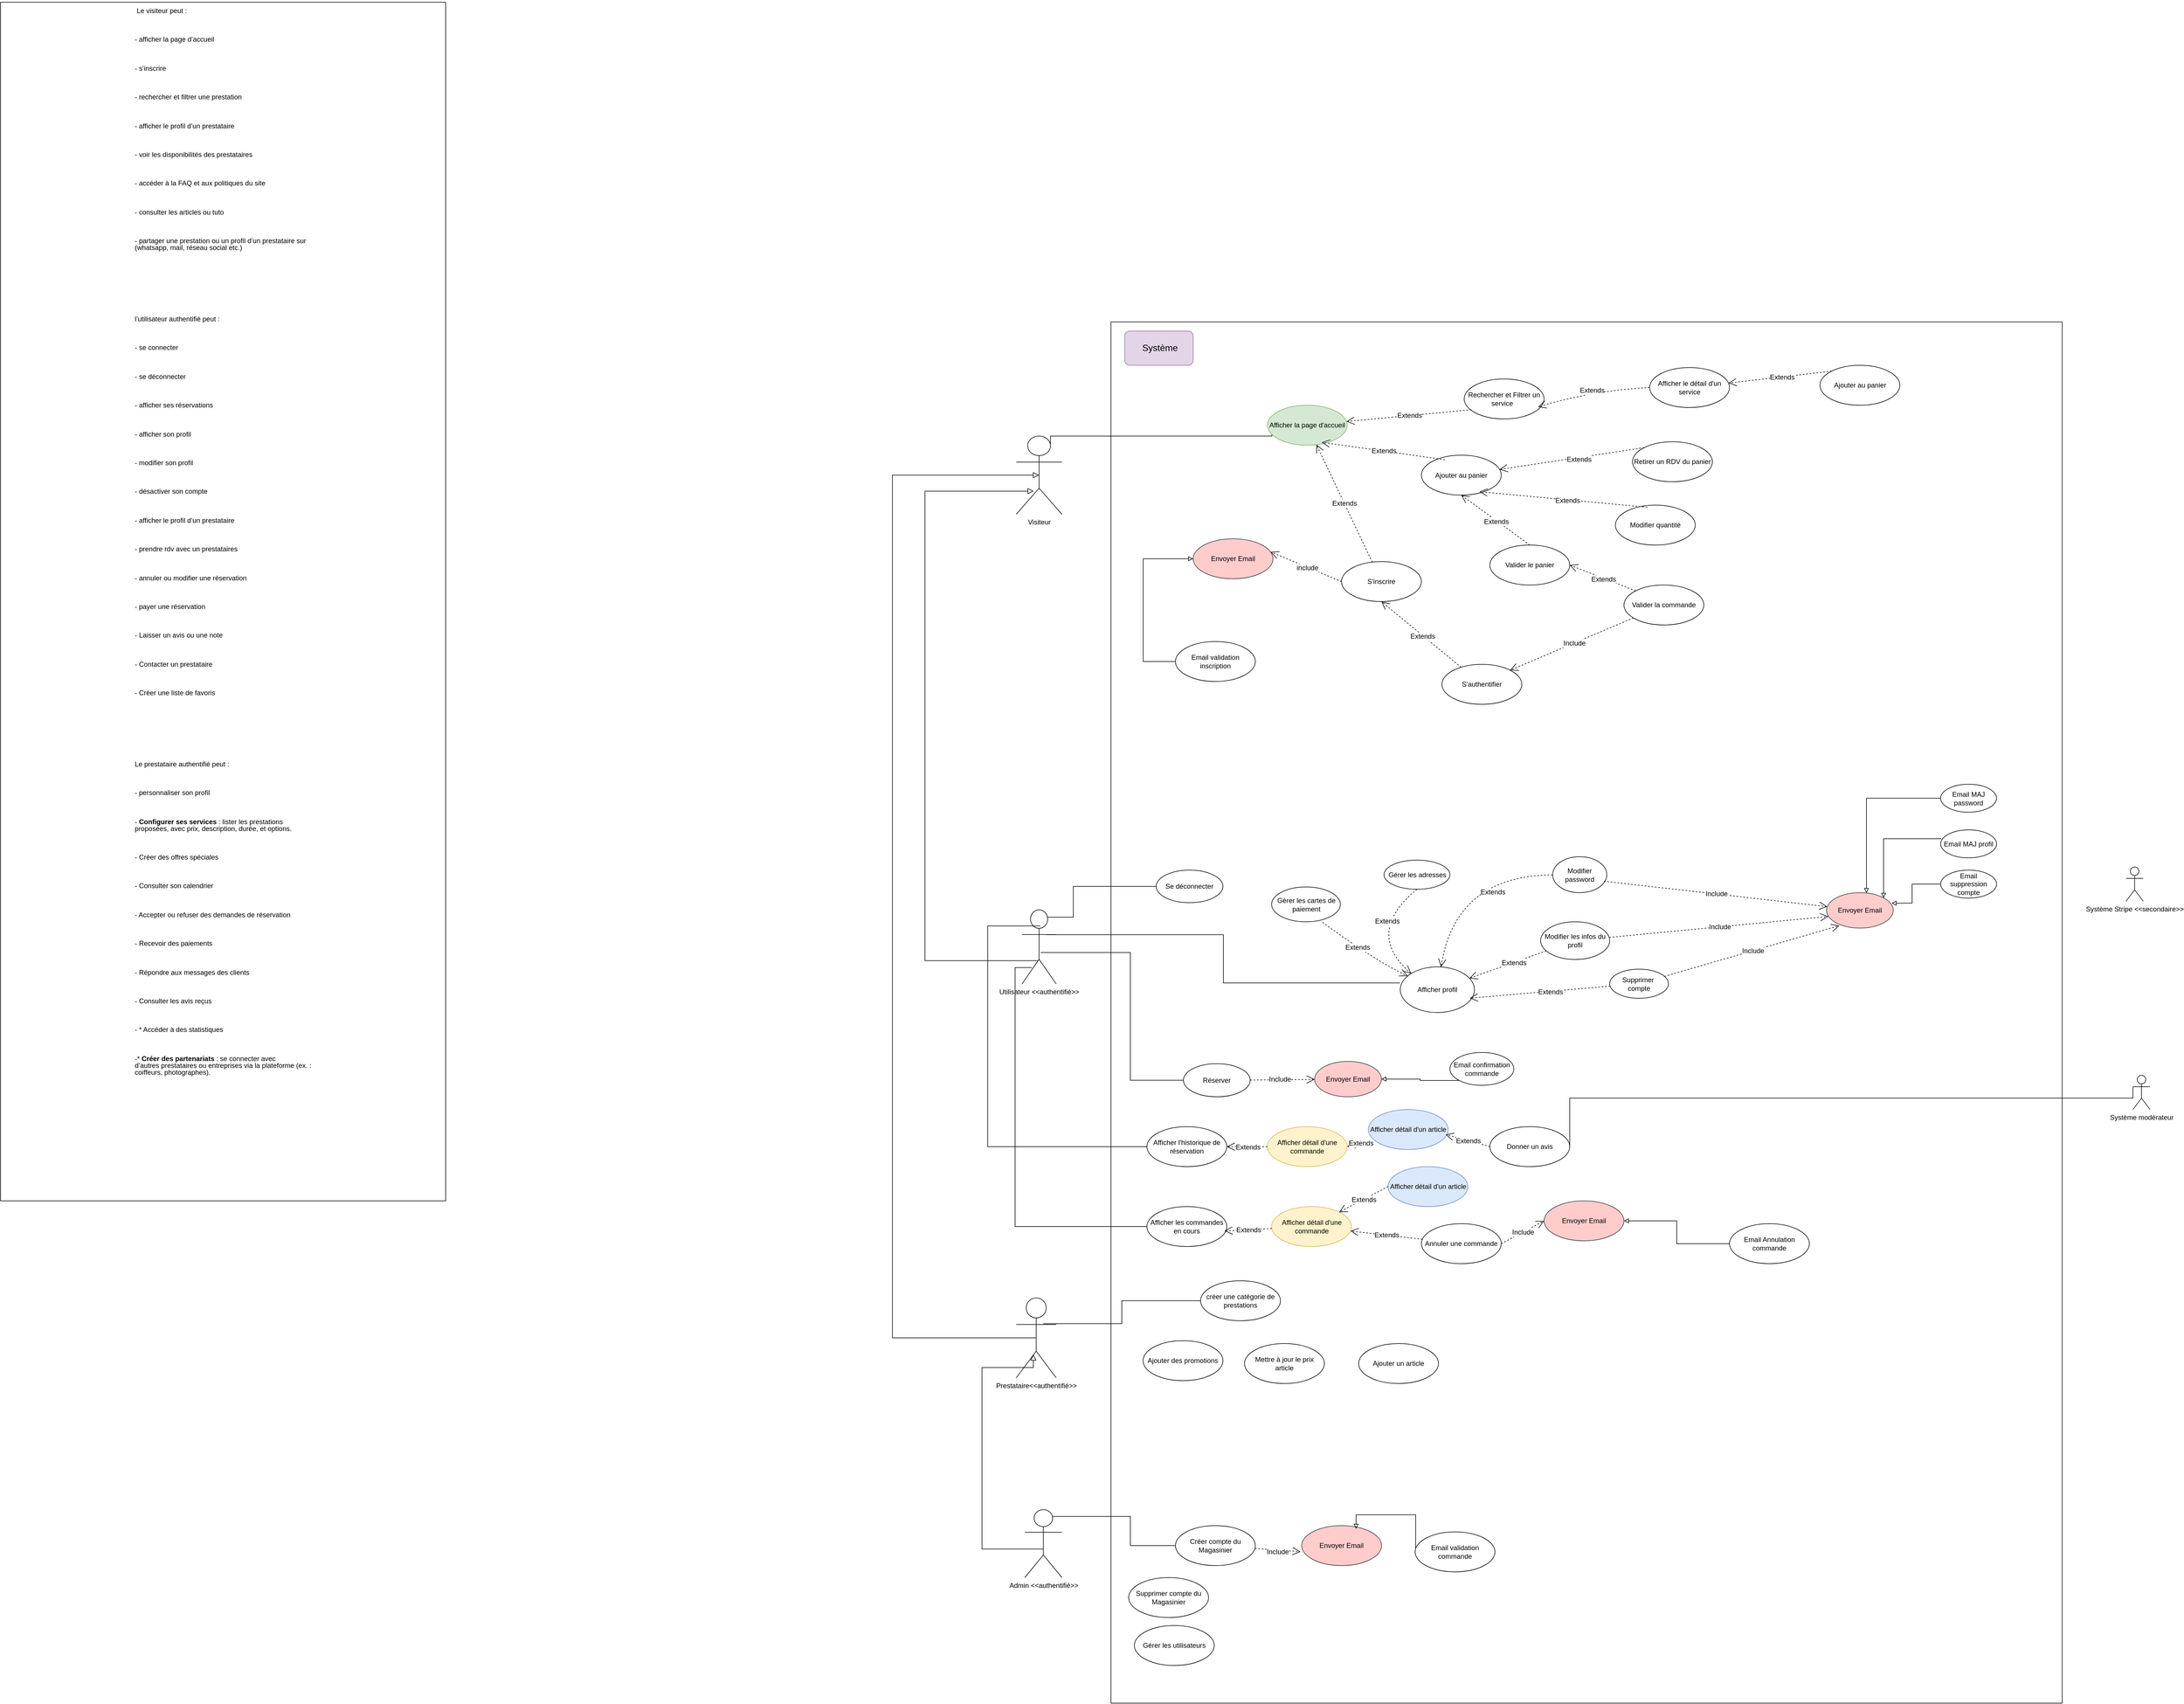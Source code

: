 <mxfile version="25.0.3">
  <diagram name="Page-1" id="6ZYqpIRizQXzz5DhEBzc">
    <mxGraphModel dx="5459" dy="2678" grid="1" gridSize="10" guides="1" tooltips="1" connect="1" arrows="1" fold="1" page="1" pageScale="1" pageWidth="827" pageHeight="1169" math="0" shadow="0">
      <root>
        <mxCell id="0" />
        <mxCell id="1" parent="0" />
        <mxCell id="JcrogjCkA5fSQEfnVnb9-1" value="Visiteur" style="shape=umlActor;verticalLabelPosition=bottom;verticalAlign=top;html=1;" parent="1" vertex="1">
          <mxGeometry x="-540" y="-400" width="80" height="137" as="geometry" />
        </mxCell>
        <mxCell id="JcrogjCkA5fSQEfnVnb9-2" style="edgeStyle=elbowEdgeStyle;rounded=0;orthogonalLoop=1;jettySize=auto;html=1;exitX=0.5;exitY=0.5;exitDx=0;exitDy=0;exitPerimeter=0;fontSize=12;startSize=8;endSize=8;endArrow=block;endFill=0;entryX=0.5;entryY=0.5;entryDx=0;entryDy=0;entryPerimeter=0;" parent="1" source="JcrogjCkA5fSQEfnVnb9-3" target="JcrogjCkA5fSQEfnVnb9-1" edge="1">
          <mxGeometry relative="1" as="geometry">
            <Array as="points">
              <mxPoint x="-757" y="259" />
            </Array>
          </mxGeometry>
        </mxCell>
        <mxCell id="JcrogjCkA5fSQEfnVnb9-3" value="Prestataire&amp;lt;&amp;lt;authentifié&amp;gt;&amp;gt;" style="shape=umlActor;verticalLabelPosition=bottom;verticalAlign=top;html=1;" parent="1" vertex="1">
          <mxGeometry x="-540" y="1110" width="70" height="140" as="geometry" />
        </mxCell>
        <mxCell id="JcrogjCkA5fSQEfnVnb9-4" value="Utilisateur &amp;lt;&amp;lt;authentifié&amp;gt;&amp;gt;" style="shape=umlActor;verticalLabelPosition=bottom;verticalAlign=top;html=1;" parent="1" vertex="1">
          <mxGeometry x="-530" y="430" width="60" height="130" as="geometry" />
        </mxCell>
        <mxCell id="JcrogjCkA5fSQEfnVnb9-5" value="Système Stripe &amp;lt;&amp;lt;secondaire&amp;gt;&amp;gt;" style="shape=umlActor;verticalLabelPosition=bottom;verticalAlign=top;html=1;" parent="1" vertex="1">
          <mxGeometry x="1405" y="355" width="30" height="60" as="geometry" />
        </mxCell>
        <mxCell id="JcrogjCkA5fSQEfnVnb9-6" value="" style="rounded=0;whiteSpace=wrap;html=1;" parent="1" vertex="1">
          <mxGeometry x="-374" y="-600" width="1667" height="2420" as="geometry" />
        </mxCell>
        <mxCell id="JcrogjCkA5fSQEfnVnb9-7" value="" style="rounded=1;whiteSpace=wrap;html=1;fillColor=#e1d5e7;strokeColor=#9673a6;" parent="1" vertex="1">
          <mxGeometry x="-350" y="-584" width="120" height="60" as="geometry" />
        </mxCell>
        <mxCell id="JcrogjCkA5fSQEfnVnb9-8" value="Système" style="text;strokeColor=none;fillColor=none;html=1;align=center;verticalAlign=middle;whiteSpace=wrap;rounded=0;fontSize=16;" parent="1" vertex="1">
          <mxGeometry x="-317.75" y="-570" width="60" height="30" as="geometry" />
        </mxCell>
        <mxCell id="JcrogjCkA5fSQEfnVnb9-9" value="" style="endArrow=none;html=1;rounded=0;fontSize=12;startSize=8;endSize=8;exitX=0.75;exitY=0.1;exitDx=0;exitDy=0;exitPerimeter=0;entryX=0.057;entryY=0.663;entryDx=0;entryDy=0;entryPerimeter=0;edgeStyle=orthogonalEdgeStyle;" parent="1" source="JcrogjCkA5fSQEfnVnb9-1" edge="1" target="JcrogjCkA5fSQEfnVnb9-14">
          <mxGeometry width="50" height="50" relative="1" as="geometry">
            <mxPoint x="299" y="77" as="sourcePoint" />
            <mxPoint x="-122" y="-265" as="targetPoint" />
            <Array as="points">
              <mxPoint x="-480" y="-400" />
              <mxPoint x="-92" y="-400" />
            </Array>
          </mxGeometry>
        </mxCell>
        <mxCell id="JcrogjCkA5fSQEfnVnb9-10" style="edgeStyle=orthogonalEdgeStyle;rounded=0;orthogonalLoop=1;jettySize=auto;html=1;exitX=0.5;exitY=0.5;exitDx=0;exitDy=0;exitPerimeter=0;fontSize=12;startSize=8;endSize=8;endArrow=block;endFill=0;entryX=0.429;entryY=0.708;entryDx=0;entryDy=0;entryPerimeter=0;" parent="1" source="JcrogjCkA5fSQEfnVnb9-11" target="JcrogjCkA5fSQEfnVnb9-3" edge="1">
          <mxGeometry relative="1" as="geometry">
            <Array as="points">
              <mxPoint x="-600" y="1550" />
              <mxPoint x="-600" y="1232" />
            </Array>
            <mxPoint x="-512" y="855" as="targetPoint" />
          </mxGeometry>
        </mxCell>
        <mxCell id="JcrogjCkA5fSQEfnVnb9-11" value="Admin &amp;lt;&amp;lt;authentifié&amp;gt;&amp;gt;" style="shape=umlActor;verticalLabelPosition=bottom;verticalAlign=top;html=1;" parent="1" vertex="1">
          <mxGeometry x="-525" y="1481" width="65" height="119" as="geometry" />
        </mxCell>
        <mxCell id="JcrogjCkA5fSQEfnVnb9-12" style="edgeStyle=elbowEdgeStyle;rounded=0;orthogonalLoop=1;jettySize=auto;html=1;exitX=0.466;exitY=0.686;exitDx=0;exitDy=0;exitPerimeter=0;entryX=0.38;entryY=0.704;entryDx=0;entryDy=0;entryPerimeter=0;fontSize=12;startSize=8;endSize=8;endArrow=block;endFill=0;" parent="1" source="JcrogjCkA5fSQEfnVnb9-4" target="JcrogjCkA5fSQEfnVnb9-1" edge="1">
          <mxGeometry relative="1" as="geometry">
            <Array as="points">
              <mxPoint x="-700" y="100" />
            </Array>
          </mxGeometry>
        </mxCell>
        <mxCell id="JcrogjCkA5fSQEfnVnb9-13" value="Rechercher et Filtrer un service&amp;nbsp;&amp;nbsp;" style="ellipse;whiteSpace=wrap;html=1;" parent="1" vertex="1">
          <mxGeometry x="245" y="-500" width="140" height="70" as="geometry" />
        </mxCell>
        <mxCell id="JcrogjCkA5fSQEfnVnb9-14" value="Afficher la page d&#39;accueil" style="ellipse;whiteSpace=wrap;html=1;fillColor=#d5e8d4;strokeColor=#82b366;" parent="1" vertex="1">
          <mxGeometry x="-100" y="-454" width="140" height="70" as="geometry" />
        </mxCell>
        <mxCell id="JcrogjCkA5fSQEfnVnb9-15" value="Extends" style="endArrow=open;endSize=12;dashed=1;html=1;rounded=0;fontSize=12;curved=1;exitX=0.09;exitY=0.768;exitDx=0;exitDy=0;exitPerimeter=0;" parent="1" source="JcrogjCkA5fSQEfnVnb9-13" target="JcrogjCkA5fSQEfnVnb9-14" edge="1">
          <mxGeometry x="-0.004" width="160" relative="1" as="geometry">
            <mxPoint x="62" y="-177" as="sourcePoint" />
            <mxPoint x="222" y="-177" as="targetPoint" />
            <mxPoint as="offset" />
          </mxGeometry>
        </mxCell>
        <mxCell id="JcrogjCkA5fSQEfnVnb9-16" value="Afficher le détail d&#39;un service" style="ellipse;whiteSpace=wrap;html=1;" parent="1" vertex="1">
          <mxGeometry x="570" y="-520" width="140" height="70" as="geometry" />
        </mxCell>
        <mxCell id="JcrogjCkA5fSQEfnVnb9-17" value="Extends" style="endArrow=open;endSize=12;dashed=1;html=1;rounded=0;fontSize=12;curved=1;exitX=0;exitY=0.5;exitDx=0;exitDy=0;entryX=0.926;entryY=0.698;entryDx=0;entryDy=0;entryPerimeter=0;" parent="1" source="JcrogjCkA5fSQEfnVnb9-16" target="JcrogjCkA5fSQEfnVnb9-13" edge="1">
          <mxGeometry x="0.01" width="160" relative="1" as="geometry">
            <mxPoint x="438" y="-216" as="sourcePoint" />
            <mxPoint x="315" y="-221" as="targetPoint" />
            <Array as="points">
              <mxPoint x="470" y="-480" />
            </Array>
            <mxPoint as="offset" />
          </mxGeometry>
        </mxCell>
        <mxCell id="JcrogjCkA5fSQEfnVnb9-18" value="Ajouter au panier" style="ellipse;whiteSpace=wrap;html=1;" parent="1" vertex="1">
          <mxGeometry x="868.5" y="-524" width="140" height="70" as="geometry" />
        </mxCell>
        <mxCell id="JcrogjCkA5fSQEfnVnb9-19" value="Extends" style="endArrow=open;endSize=12;dashed=1;html=1;rounded=0;fontSize=12;curved=1;exitX=0;exitY=0;exitDx=0;exitDy=0;" parent="1" source="JcrogjCkA5fSQEfnVnb9-18" target="JcrogjCkA5fSQEfnVnb9-16" edge="1">
          <mxGeometry x="-0.033" y="1" width="160" relative="1" as="geometry">
            <mxPoint x="607" y="-241" as="sourcePoint" />
            <mxPoint x="512" y="-249" as="targetPoint" />
            <mxPoint as="offset" />
          </mxGeometry>
        </mxCell>
        <mxCell id="JcrogjCkA5fSQEfnVnb9-20" value="Ajouter au panier" style="ellipse;whiteSpace=wrap;html=1;" parent="1" vertex="1">
          <mxGeometry x="170" y="-366.5" width="140" height="70" as="geometry" />
        </mxCell>
        <mxCell id="JcrogjCkA5fSQEfnVnb9-21" value="Extends" style="endArrow=open;endSize=12;dashed=1;html=1;rounded=0;fontSize=12;curved=1;exitX=0.293;exitY=0.114;exitDx=0;exitDy=0;exitPerimeter=0;entryX=0.682;entryY=0.929;entryDx=0;entryDy=0;entryPerimeter=0;" parent="1" source="JcrogjCkA5fSQEfnVnb9-20" target="JcrogjCkA5fSQEfnVnb9-14" edge="1">
          <mxGeometry x="-0.004" width="160" relative="1" as="geometry">
            <mxPoint x="94" y="-221" as="sourcePoint" />
            <mxPoint x="7" y="-226" as="targetPoint" />
            <mxPoint as="offset" />
          </mxGeometry>
        </mxCell>
        <mxCell id="JcrogjCkA5fSQEfnVnb9-22" value="Retirer un RDV du panier" style="ellipse;whiteSpace=wrap;html=1;" parent="1" vertex="1">
          <mxGeometry x="540" y="-390" width="140" height="70" as="geometry" />
        </mxCell>
        <mxCell id="JcrogjCkA5fSQEfnVnb9-23" value="Extends" style="endArrow=open;endSize=12;dashed=1;html=1;rounded=0;fontSize=12;curved=1;exitX=0;exitY=0;exitDx=0;exitDy=0;" parent="1" source="JcrogjCkA5fSQEfnVnb9-22" target="JcrogjCkA5fSQEfnVnb9-20" edge="1">
          <mxGeometry x="-0.093" y="4" width="160" relative="1" as="geometry">
            <mxPoint x="313" y="-135" as="sourcePoint" />
            <mxPoint x="243" y="-181" as="targetPoint" />
            <mxPoint as="offset" />
          </mxGeometry>
        </mxCell>
        <mxCell id="JcrogjCkA5fSQEfnVnb9-24" value="Modifier quantité" style="ellipse;whiteSpace=wrap;html=1;" parent="1" vertex="1">
          <mxGeometry x="510" y="-279" width="140" height="70" as="geometry" />
        </mxCell>
        <mxCell id="JcrogjCkA5fSQEfnVnb9-25" value="Extends" style="endArrow=open;endSize=12;dashed=1;html=1;rounded=0;fontSize=12;curved=1;exitX=0.4;exitY=0.053;exitDx=0;exitDy=0;entryX=0.727;entryY=0.914;entryDx=0;entryDy=0;entryPerimeter=0;exitPerimeter=0;" parent="1" source="JcrogjCkA5fSQEfnVnb9-24" target="JcrogjCkA5fSQEfnVnb9-20" edge="1">
          <mxGeometry x="-0.051" y="1" width="160" relative="1" as="geometry">
            <mxPoint x="183" y="-101" as="sourcePoint" />
            <mxPoint x="63" y="-104" as="targetPoint" />
            <mxPoint x="-1" as="offset" />
          </mxGeometry>
        </mxCell>
        <mxCell id="JcrogjCkA5fSQEfnVnb9-26" value="Valider le panier" style="ellipse;whiteSpace=wrap;html=1;" parent="1" vertex="1">
          <mxGeometry x="290" y="-209" width="140" height="70" as="geometry" />
        </mxCell>
        <mxCell id="JcrogjCkA5fSQEfnVnb9-27" value="Extends" style="endArrow=open;endSize=12;dashed=1;html=1;rounded=0;fontSize=12;curved=1;exitX=0.5;exitY=0;exitDx=0;exitDy=0;entryX=0.5;entryY=1;entryDx=0;entryDy=0;" parent="1" source="JcrogjCkA5fSQEfnVnb9-26" target="JcrogjCkA5fSQEfnVnb9-20" edge="1">
          <mxGeometry x="-0.051" y="1" width="160" relative="1" as="geometry">
            <mxPoint x="178" y="-76" as="sourcePoint" />
            <mxPoint x="-6" y="-77" as="targetPoint" />
            <mxPoint x="-1" as="offset" />
          </mxGeometry>
        </mxCell>
        <mxCell id="JcrogjCkA5fSQEfnVnb9-28" value="Valider la commande" style="ellipse;whiteSpace=wrap;html=1;" parent="1" vertex="1">
          <mxGeometry x="525" y="-139" width="140" height="70" as="geometry" />
        </mxCell>
        <mxCell id="JcrogjCkA5fSQEfnVnb9-29" value="S&#39;authentifier" style="ellipse;whiteSpace=wrap;html=1;" parent="1" vertex="1">
          <mxGeometry x="206" width="140" height="70" as="geometry" />
        </mxCell>
        <mxCell id="JcrogjCkA5fSQEfnVnb9-30" value="Extends" style="endArrow=open;endSize=12;dashed=1;html=1;rounded=0;fontSize=12;curved=1;exitX=0;exitY=0;exitDx=0;exitDy=0;entryX=1;entryY=0.5;entryDx=0;entryDy=0;" parent="1" source="JcrogjCkA5fSQEfnVnb9-28" target="JcrogjCkA5fSQEfnVnb9-26" edge="1">
          <mxGeometry x="-0.051" y="1" width="160" relative="1" as="geometry">
            <mxPoint x="261" y="-28" as="sourcePoint" />
            <mxPoint x="77" y="-29" as="targetPoint" />
            <mxPoint x="-1" as="offset" />
          </mxGeometry>
        </mxCell>
        <mxCell id="JcrogjCkA5fSQEfnVnb9-31" value="Include" style="endArrow=open;endSize=12;dashed=1;html=1;rounded=0;fontSize=12;curved=1;entryX=1;entryY=0;entryDx=0;entryDy=0;" parent="1" source="JcrogjCkA5fSQEfnVnb9-28" target="JcrogjCkA5fSQEfnVnb9-29" edge="1">
          <mxGeometry x="-0.051" y="1" width="160" relative="1" as="geometry">
            <mxPoint x="265" y="57" as="sourcePoint" />
            <mxPoint x="140" y="34" as="targetPoint" />
            <mxPoint x="-1" as="offset" />
          </mxGeometry>
        </mxCell>
        <mxCell id="JcrogjCkA5fSQEfnVnb9-32" value="S&#39;inscrire" style="ellipse;whiteSpace=wrap;html=1;" parent="1" vertex="1">
          <mxGeometry x="30" y="-180" width="140" height="70" as="geometry" />
        </mxCell>
        <mxCell id="JcrogjCkA5fSQEfnVnb9-33" value="Extends" style="endArrow=open;endSize=12;dashed=1;html=1;rounded=0;fontSize=12;curved=1;" parent="1" source="JcrogjCkA5fSQEfnVnb9-32" target="JcrogjCkA5fSQEfnVnb9-14" edge="1">
          <mxGeometry x="-0.004" width="160" relative="1" as="geometry">
            <mxPoint x="-108" y="-137" as="sourcePoint" />
            <mxPoint x="-121" y="-203" as="targetPoint" />
            <mxPoint as="offset" />
          </mxGeometry>
        </mxCell>
        <mxCell id="JcrogjCkA5fSQEfnVnb9-34" value="Extends" style="endArrow=open;endSize=12;dashed=1;html=1;rounded=0;fontSize=12;curved=1;entryX=0.5;entryY=1;entryDx=0;entryDy=0;" parent="1" source="JcrogjCkA5fSQEfnVnb9-29" target="JcrogjCkA5fSQEfnVnb9-32" edge="1">
          <mxGeometry x="-0.051" y="1" width="160" relative="1" as="geometry">
            <mxPoint x="117" y="161" as="sourcePoint" />
            <mxPoint x="-8" y="138" as="targetPoint" />
            <mxPoint x="-1" as="offset" />
          </mxGeometry>
        </mxCell>
        <mxCell id="JcrogjCkA5fSQEfnVnb9-35" value="Donner un avis" style="ellipse;whiteSpace=wrap;html=1;" parent="1" vertex="1">
          <mxGeometry x="290" y="810" width="140" height="70" as="geometry" />
        </mxCell>
        <mxCell id="JcrogjCkA5fSQEfnVnb9-36" value="Afficher détail d&#39;un article" style="ellipse;whiteSpace=wrap;html=1;fillColor=#dae8fc;strokeColor=#6c8ebf;" parent="1" vertex="1">
          <mxGeometry x="77" y="780" width="140" height="70" as="geometry" />
        </mxCell>
        <mxCell id="JcrogjCkA5fSQEfnVnb9-37" value="Afficher l&#39;historique de réservation" style="ellipse;whiteSpace=wrap;html=1;" parent="1" vertex="1">
          <mxGeometry x="-311" y="810" width="140" height="70" as="geometry" />
        </mxCell>
        <mxCell id="JcrogjCkA5fSQEfnVnb9-38" value="Afficher les commandes en cours" style="ellipse;whiteSpace=wrap;html=1;" parent="1" vertex="1">
          <mxGeometry x="-311" y="950" width="140" height="70" as="geometry" />
        </mxCell>
        <mxCell id="JcrogjCkA5fSQEfnVnb9-40" value="Envoyer Email" style="ellipse;whiteSpace=wrap;html=1;fillColor=#ffcccc;strokeColor=#36393d;" parent="1" vertex="1">
          <mxGeometry x="-230" y="-220" width="140" height="70" as="geometry" />
        </mxCell>
        <mxCell id="JcrogjCkA5fSQEfnVnb9-41" value="Email validation inscription" style="ellipse;whiteSpace=wrap;html=1;" parent="1" vertex="1">
          <mxGeometry x="-261" y="-40" width="140" height="70" as="geometry" />
        </mxCell>
        <mxCell id="JcrogjCkA5fSQEfnVnb9-42" style="edgeStyle=elbowEdgeStyle;rounded=0;orthogonalLoop=1;jettySize=auto;html=1;fontSize=12;endArrow=block;endFill=0;" parent="1" source="JcrogjCkA5fSQEfnVnb9-41" target="JcrogjCkA5fSQEfnVnb9-40" edge="1">
          <mxGeometry relative="1" as="geometry">
            <Array as="points">
              <mxPoint x="-317.5" y="-47" />
            </Array>
            <mxPoint x="-231.5" y="54" as="sourcePoint" />
            <mxPoint x="-218.5" y="-225" as="targetPoint" />
          </mxGeometry>
        </mxCell>
        <mxCell id="JcrogjCkA5fSQEfnVnb9-43" value="include" style="endArrow=open;endSize=12;dashed=1;html=1;rounded=0;fontSize=12;curved=1;entryX=0.971;entryY=0.329;entryDx=0;entryDy=0;entryPerimeter=0;exitX=0;exitY=0.5;exitDx=0;exitDy=0;" parent="1" source="JcrogjCkA5fSQEfnVnb9-32" target="JcrogjCkA5fSQEfnVnb9-40" edge="1">
          <mxGeometry x="-0.051" y="1" width="160" relative="1" as="geometry">
            <mxPoint x="-148" y="-62" as="sourcePoint" />
            <mxPoint x="-119" y="-179" as="targetPoint" />
            <mxPoint x="-1" as="offset" />
          </mxGeometry>
        </mxCell>
        <mxCell id="JcrogjCkA5fSQEfnVnb9-44" value="Se déconnecter" style="ellipse;whiteSpace=wrap;html=1;" parent="1" vertex="1">
          <mxGeometry x="-294.75" y="360.5" width="117" height="57" as="geometry" />
        </mxCell>
        <mxCell id="JcrogjCkA5fSQEfnVnb9-45" value="" style="endArrow=none;html=1;rounded=0;fontSize=12;startSize=8;endSize=8;exitX=0.75;exitY=0.1;exitDx=0;exitDy=0;exitPerimeter=0;edgeStyle=elbowEdgeStyle;" parent="1" source="JcrogjCkA5fSQEfnVnb9-4" target="JcrogjCkA5fSQEfnVnb9-44" edge="1">
          <mxGeometry width="50" height="50" relative="1" as="geometry">
            <mxPoint x="-482" y="27" as="sourcePoint" />
            <mxPoint x="-189" y="78" as="targetPoint" />
            <Array as="points">
              <mxPoint x="-440" y="420" />
            </Array>
          </mxGeometry>
        </mxCell>
        <mxCell id="JcrogjCkA5fSQEfnVnb9-46" value="Réserver" style="ellipse;whiteSpace=wrap;html=1;" parent="1" vertex="1">
          <mxGeometry x="-247" y="699.62" width="117" height="58" as="geometry" />
        </mxCell>
        <mxCell id="JcrogjCkA5fSQEfnVnb9-47" value="Envoyer Email" style="ellipse;whiteSpace=wrap;html=1;fillColor=#ffcccc;strokeColor=#36393d;" parent="1" vertex="1">
          <mxGeometry x="-17" y="695.62" width="117" height="62" as="geometry" />
        </mxCell>
        <mxCell id="JcrogjCkA5fSQEfnVnb9-48" value="Include" style="endArrow=open;endSize=12;dashed=1;html=1;rounded=0;fontSize=12;curved=1;" parent="1" source="JcrogjCkA5fSQEfnVnb9-46" target="JcrogjCkA5fSQEfnVnb9-47" edge="1">
          <mxGeometry x="-0.051" y="1" width="160" relative="1" as="geometry">
            <mxPoint x="-67" y="334" as="sourcePoint" />
            <mxPoint x="-117" y="257" as="targetPoint" />
            <mxPoint x="-1" as="offset" />
          </mxGeometry>
        </mxCell>
        <mxCell id="JcrogjCkA5fSQEfnVnb9-49" value="Email confirmation commande" style="ellipse;whiteSpace=wrap;html=1;" parent="1" vertex="1">
          <mxGeometry x="220" y="680" width="112" height="57.5" as="geometry" />
        </mxCell>
        <mxCell id="JcrogjCkA5fSQEfnVnb9-50" style="edgeStyle=elbowEdgeStyle;rounded=0;orthogonalLoop=1;jettySize=auto;html=1;fontSize=12;endArrow=block;endFill=0;exitX=0;exitY=1;exitDx=0;exitDy=0;entryX=1;entryY=0.5;entryDx=0;entryDy=0;" parent="1" source="JcrogjCkA5fSQEfnVnb9-49" target="JcrogjCkA5fSQEfnVnb9-47" edge="1">
          <mxGeometry relative="1" as="geometry">
            <Array as="points" />
            <mxPoint x="-31" y="394" as="sourcePoint" />
            <mxPoint x="-52" y="308" as="targetPoint" />
          </mxGeometry>
        </mxCell>
        <mxCell id="JcrogjCkA5fSQEfnVnb9-51" value="" style="endArrow=none;html=1;rounded=0;edgeStyle=elbowEdgeStyle;exitX=0.546;exitY=0.576;exitDx=0;exitDy=0;exitPerimeter=0;" parent="1" source="JcrogjCkA5fSQEfnVnb9-4" target="JcrogjCkA5fSQEfnVnb9-46" edge="1">
          <mxGeometry width="50" height="50" relative="1" as="geometry">
            <mxPoint x="-481" y="18.5" as="sourcePoint" />
            <mxPoint x="140" y="461.5" as="targetPoint" />
            <Array as="points">
              <mxPoint x="-340" y="580" />
            </Array>
          </mxGeometry>
        </mxCell>
        <mxCell id="JcrogjCkA5fSQEfnVnb9-52" value="" style="endArrow=none;html=1;rounded=0;exitX=0.54;exitY=0.218;exitDx=0;exitDy=0;exitPerimeter=0;edgeStyle=elbowEdgeStyle;" parent="1" source="JcrogjCkA5fSQEfnVnb9-4" target="JcrogjCkA5fSQEfnVnb9-37" edge="1">
          <mxGeometry width="50" height="50" relative="1" as="geometry">
            <mxPoint x="-511" y="178" as="sourcePoint" />
            <mxPoint x="-296" y="354.5" as="targetPoint" />
            <Array as="points">
              <mxPoint x="-590" y="660" />
            </Array>
          </mxGeometry>
        </mxCell>
        <mxCell id="JcrogjCkA5fSQEfnVnb9-53" value="Afficher détail d&#39;une commande" style="ellipse;whiteSpace=wrap;html=1;fillColor=#fff2cc;strokeColor=#d6b656;" parent="1" vertex="1">
          <mxGeometry x="-100" y="810" width="140" height="70" as="geometry" />
        </mxCell>
        <mxCell id="JcrogjCkA5fSQEfnVnb9-54" value="Extends" style="endArrow=open;endSize=12;dashed=1;html=1;rounded=0;fontSize=12;curved=1;" parent="1" source="JcrogjCkA5fSQEfnVnb9-53" target="JcrogjCkA5fSQEfnVnb9-37" edge="1">
          <mxGeometry x="-0.051" y="1" width="160" relative="1" as="geometry">
            <mxPoint x="-46" y="542" as="sourcePoint" />
            <mxPoint x="-96" y="465" as="targetPoint" />
            <mxPoint x="-1" as="offset" />
          </mxGeometry>
        </mxCell>
        <mxCell id="JcrogjCkA5fSQEfnVnb9-55" value="Extends" style="endArrow=open;endSize=12;dashed=1;html=1;rounded=0;fontSize=12;curved=1;entryX=1;entryY=0.5;entryDx=0;entryDy=0;" parent="1" source="JcrogjCkA5fSQEfnVnb9-36" target="JcrogjCkA5fSQEfnVnb9-53" edge="1">
          <mxGeometry x="0.012" width="160" relative="1" as="geometry">
            <mxPoint x="182" y="320" as="sourcePoint" />
            <mxPoint x="101" y="320" as="targetPoint" />
            <mxPoint x="1" as="offset" />
          </mxGeometry>
        </mxCell>
        <mxCell id="JcrogjCkA5fSQEfnVnb9-56" value="Extends" style="endArrow=open;endSize=12;dashed=1;html=1;rounded=0;fontSize=12;curved=1;entryX=0.969;entryY=0.626;entryDx=0;entryDy=0;exitX=0;exitY=0.5;exitDx=0;exitDy=0;entryPerimeter=0;" parent="1" source="JcrogjCkA5fSQEfnVnb9-35" target="JcrogjCkA5fSQEfnVnb9-36" edge="1">
          <mxGeometry x="-0.012" width="160" relative="1" as="geometry">
            <mxPoint x="397" y="330" as="sourcePoint" />
            <mxPoint x="316" y="330" as="targetPoint" />
            <mxPoint as="offset" />
          </mxGeometry>
        </mxCell>
        <mxCell id="JcrogjCkA5fSQEfnVnb9-57" value="" style="endArrow=none;html=1;rounded=0;exitX=0.292;exitY=0.779;exitDx=0;exitDy=0;exitPerimeter=0;edgeStyle=elbowEdgeStyle;" parent="1" source="JcrogjCkA5fSQEfnVnb9-4" target="JcrogjCkA5fSQEfnVnb9-38" edge="1">
          <mxGeometry width="50" height="50" relative="1" as="geometry">
            <mxPoint x="-541" y="72" as="sourcePoint" />
            <mxPoint x="-323" y="381" as="targetPoint" />
            <Array as="points">
              <mxPoint x="-542" y="224" />
            </Array>
          </mxGeometry>
        </mxCell>
        <mxCell id="JcrogjCkA5fSQEfnVnb9-58" value="Afficher détail d&#39;une commande" style="ellipse;whiteSpace=wrap;html=1;fillColor=#fff2cc;strokeColor=#d6b656;" parent="1" vertex="1">
          <mxGeometry x="-92.5" y="950" width="140" height="70" as="geometry" />
        </mxCell>
        <mxCell id="JcrogjCkA5fSQEfnVnb9-59" value="Extends" style="endArrow=open;endSize=12;dashed=1;html=1;rounded=0;fontSize=12;curved=1;entryX=0.971;entryY=0.61;entryDx=0;entryDy=0;entryPerimeter=0;" parent="1" source="JcrogjCkA5fSQEfnVnb9-58" target="JcrogjCkA5fSQEfnVnb9-38" edge="1">
          <mxGeometry x="-0.012" width="160" relative="1" as="geometry">
            <mxPoint x="-58" y="439" as="sourcePoint" />
            <mxPoint x="-139" y="439" as="targetPoint" />
            <mxPoint as="offset" />
          </mxGeometry>
        </mxCell>
        <mxCell id="JcrogjCkA5fSQEfnVnb9-60" value="Afficher détail d&#39;un article" style="ellipse;whiteSpace=wrap;html=1;fillColor=#dae8fc;strokeColor=#6c8ebf;" parent="1" vertex="1">
          <mxGeometry x="111.5" y="880" width="140" height="70" as="geometry" />
        </mxCell>
        <mxCell id="JcrogjCkA5fSQEfnVnb9-61" value="Extends" style="endArrow=open;endSize=12;dashed=1;html=1;rounded=0;fontSize=12;curved=1;exitX=0;exitY=0.5;exitDx=0;exitDy=0;" parent="1" source="JcrogjCkA5fSQEfnVnb9-60" target="JcrogjCkA5fSQEfnVnb9-58" edge="1">
          <mxGeometry x="0.012" width="160" relative="1" as="geometry">
            <mxPoint x="152" y="453.09" as="sourcePoint" />
            <mxPoint x="71" y="453.09" as="targetPoint" />
            <mxPoint x="1" as="offset" />
          </mxGeometry>
        </mxCell>
        <mxCell id="JcrogjCkA5fSQEfnVnb9-62" value="Annuler une commande" style="ellipse;whiteSpace=wrap;html=1;" parent="1" vertex="1">
          <mxGeometry x="170" y="980" width="140" height="70" as="geometry" />
        </mxCell>
        <mxCell id="JcrogjCkA5fSQEfnVnb9-63" value="Extends" style="endArrow=open;endSize=12;dashed=1;html=1;rounded=0;fontSize=12;curved=1;" parent="1" source="JcrogjCkA5fSQEfnVnb9-62" target="JcrogjCkA5fSQEfnVnb9-58" edge="1">
          <mxGeometry x="0.012" width="160" relative="1" as="geometry">
            <mxPoint x="147" y="525" as="sourcePoint" />
            <mxPoint x="53" y="519" as="targetPoint" />
            <mxPoint x="1" as="offset" />
          </mxGeometry>
        </mxCell>
        <mxCell id="JcrogjCkA5fSQEfnVnb9-64" value="Envoyer Email" style="ellipse;whiteSpace=wrap;html=1;fillColor=#ffcccc;strokeColor=#36393d;" parent="1" vertex="1">
          <mxGeometry x="385" y="940" width="140" height="70" as="geometry" />
        </mxCell>
        <mxCell id="JcrogjCkA5fSQEfnVnb9-65" value="Include" style="endArrow=open;endSize=12;dashed=1;html=1;rounded=0;fontSize=12;curved=1;exitX=1;exitY=0.5;exitDx=0;exitDy=0;entryX=0;entryY=0.5;entryDx=0;entryDy=0;" parent="1" source="JcrogjCkA5fSQEfnVnb9-62" target="JcrogjCkA5fSQEfnVnb9-64" edge="1">
          <mxGeometry x="0.029" width="160" relative="1" as="geometry">
            <mxPoint x="268" y="547" as="sourcePoint" />
            <mxPoint x="330" y="548" as="targetPoint" />
            <mxPoint as="offset" />
            <Array as="points" />
          </mxGeometry>
        </mxCell>
        <mxCell id="JcrogjCkA5fSQEfnVnb9-66" value="Email Annulation commande" style="ellipse;whiteSpace=wrap;html=1;" parent="1" vertex="1">
          <mxGeometry x="710" y="980" width="140" height="70" as="geometry" />
        </mxCell>
        <mxCell id="JcrogjCkA5fSQEfnVnb9-67" style="edgeStyle=elbowEdgeStyle;rounded=0;orthogonalLoop=1;jettySize=auto;html=1;fontSize=12;endArrow=block;endFill=0;" parent="1" source="JcrogjCkA5fSQEfnVnb9-66" target="JcrogjCkA5fSQEfnVnb9-64" edge="1">
          <mxGeometry relative="1" as="geometry">
            <Array as="points" />
            <mxPoint x="445" y="432" as="sourcePoint" />
            <mxPoint x="377" y="433" as="targetPoint" />
          </mxGeometry>
        </mxCell>
        <mxCell id="JcrogjCkA5fSQEfnVnb9-68" value="Afficher profil" style="ellipse;whiteSpace=wrap;html=1;" parent="1" vertex="1">
          <mxGeometry x="133" y="530" width="130" height="80" as="geometry" />
        </mxCell>
        <mxCell id="JcrogjCkA5fSQEfnVnb9-69" value="" style="endArrow=none;html=1;rounded=0;fontSize=12;startSize=8;endSize=8;exitX=0.72;exitY=0.336;exitDx=0;exitDy=0;exitPerimeter=0;edgeStyle=elbowEdgeStyle;entryX=-0.005;entryY=0.351;entryDx=0;entryDy=0;entryPerimeter=0;" parent="1" source="JcrogjCkA5fSQEfnVnb9-4" target="JcrogjCkA5fSQEfnVnb9-68" edge="1">
          <mxGeometry width="50" height="50" relative="1" as="geometry">
            <mxPoint x="-475" y="54" as="sourcePoint" />
            <mxPoint x="-272" y="117" as="targetPoint" />
            <Array as="points" />
          </mxGeometry>
        </mxCell>
        <mxCell id="JcrogjCkA5fSQEfnVnb9-70" value="Modifier les infos du profil" style="ellipse;whiteSpace=wrap;html=1;" parent="1" vertex="1">
          <mxGeometry x="379" y="451" width="121" height="66" as="geometry" />
        </mxCell>
        <mxCell id="JcrogjCkA5fSQEfnVnb9-71" value="Modifier password" style="ellipse;whiteSpace=wrap;html=1;" parent="1" vertex="1">
          <mxGeometry x="400" y="337" width="95" height="63" as="geometry" />
        </mxCell>
        <mxCell id="JcrogjCkA5fSQEfnVnb9-72" value="Extends" style="endArrow=open;endSize=12;dashed=1;html=1;rounded=0;fontSize=12;curved=1;" parent="1" source="JcrogjCkA5fSQEfnVnb9-71" target="JcrogjCkA5fSQEfnVnb9-68" edge="1">
          <mxGeometry x="-0.366" y="29" width="160" relative="1" as="geometry">
            <mxPoint x="-102" y="133" as="sourcePoint" />
            <mxPoint x="-179" y="82" as="targetPoint" />
            <mxPoint as="offset" />
            <Array as="points">
              <mxPoint x="230" y="370" />
            </Array>
          </mxGeometry>
        </mxCell>
        <mxCell id="JcrogjCkA5fSQEfnVnb9-73" value="Extends" style="endArrow=open;endSize=12;dashed=1;html=1;rounded=0;fontSize=12;curved=1;" parent="1" source="JcrogjCkA5fSQEfnVnb9-70" target="JcrogjCkA5fSQEfnVnb9-68" edge="1">
          <mxGeometry x="-0.148" y="1" width="160" relative="1" as="geometry">
            <mxPoint x="-137" y="110" as="sourcePoint" />
            <mxPoint x="-188" y="140" as="targetPoint" />
            <mxPoint as="offset" />
          </mxGeometry>
        </mxCell>
        <mxCell id="JcrogjCkA5fSQEfnVnb9-74" value="Supprimer&amp;nbsp; compte" style="ellipse;whiteSpace=wrap;html=1;" parent="1" vertex="1">
          <mxGeometry x="500" y="534" width="103" height="51" as="geometry" />
        </mxCell>
        <mxCell id="JcrogjCkA5fSQEfnVnb9-75" value="Extends" style="endArrow=open;endSize=12;dashed=1;html=1;rounded=0;fontSize=12;curved=1;entryX=0.937;entryY=0.686;entryDx=0;entryDy=0;entryPerimeter=0;" parent="1" source="JcrogjCkA5fSQEfnVnb9-74" target="JcrogjCkA5fSQEfnVnb9-68" edge="1">
          <mxGeometry x="-0.148" y="1" width="160" relative="1" as="geometry">
            <mxPoint x="-73" y="143" as="sourcePoint" />
            <mxPoint x="-167" y="167" as="targetPoint" />
            <mxPoint as="offset" />
          </mxGeometry>
        </mxCell>
        <mxCell id="JcrogjCkA5fSQEfnVnb9-76" value="Envoyer Email" style="ellipse;whiteSpace=wrap;html=1;fillColor=#ffcccc;strokeColor=#36393d;" parent="1" vertex="1">
          <mxGeometry x="880" y="400" width="117" height="62" as="geometry" />
        </mxCell>
        <mxCell id="JcrogjCkA5fSQEfnVnb9-77" value="Include" style="endArrow=open;endSize=12;dashed=1;html=1;rounded=0;fontSize=12;curved=1;exitX=0.945;exitY=0.681;exitDx=0;exitDy=0;exitPerimeter=0;" parent="1" source="JcrogjCkA5fSQEfnVnb9-71" target="JcrogjCkA5fSQEfnVnb9-76" edge="1">
          <mxGeometry x="0.01" width="160" relative="1" as="geometry">
            <mxPoint x="44" y="107" as="sourcePoint" />
            <mxPoint x="-19" y="136" as="targetPoint" />
            <mxPoint as="offset" />
          </mxGeometry>
        </mxCell>
        <mxCell id="JcrogjCkA5fSQEfnVnb9-78" value="Include" style="endArrow=open;endSize=12;dashed=1;html=1;rounded=0;fontSize=12;curved=1;entryX=0.026;entryY=0.672;entryDx=0;entryDy=0;entryPerimeter=0;" parent="1" source="JcrogjCkA5fSQEfnVnb9-70" target="JcrogjCkA5fSQEfnVnb9-76" edge="1">
          <mxGeometry x="0.01" width="160" relative="1" as="geometry">
            <mxPoint x="-19" y="157" as="sourcePoint" />
            <mxPoint x="189" y="202" as="targetPoint" />
            <mxPoint as="offset" />
          </mxGeometry>
        </mxCell>
        <mxCell id="JcrogjCkA5fSQEfnVnb9-79" value="Include" style="endArrow=open;endSize=12;dashed=1;html=1;rounded=0;fontSize=12;curved=1;entryX=0.192;entryY=0.932;entryDx=0;entryDy=0;entryPerimeter=0;" parent="1" source="JcrogjCkA5fSQEfnVnb9-74" target="JcrogjCkA5fSQEfnVnb9-76" edge="1">
          <mxGeometry x="0.01" width="160" relative="1" as="geometry">
            <mxPoint x="19" y="175" as="sourcePoint" />
            <mxPoint x="142" y="159" as="targetPoint" />
            <mxPoint as="offset" />
          </mxGeometry>
        </mxCell>
        <mxCell id="JcrogjCkA5fSQEfnVnb9-80" value="Email MAJ password" style="ellipse;whiteSpace=wrap;html=1;" parent="1" vertex="1">
          <mxGeometry x="1080" y="210" width="98" height="49" as="geometry" />
        </mxCell>
        <mxCell id="JcrogjCkA5fSQEfnVnb9-81" value="Email MAJ profil" style="ellipse;whiteSpace=wrap;html=1;" parent="1" vertex="1">
          <mxGeometry x="1080" y="290" width="98" height="49" as="geometry" />
        </mxCell>
        <mxCell id="JcrogjCkA5fSQEfnVnb9-82" value="Email suppression compte" style="ellipse;whiteSpace=wrap;html=1;" parent="1" vertex="1">
          <mxGeometry x="1080" y="360.5" width="98" height="49" as="geometry" />
        </mxCell>
        <mxCell id="JcrogjCkA5fSQEfnVnb9-83" style="edgeStyle=elbowEdgeStyle;rounded=0;orthogonalLoop=1;jettySize=auto;html=1;fontSize=12;endArrow=block;endFill=0;" parent="1" source="JcrogjCkA5fSQEfnVnb9-80" target="JcrogjCkA5fSQEfnVnb9-76" edge="1">
          <mxGeometry relative="1" as="geometry">
            <Array as="points">
              <mxPoint x="950" y="320" />
            </Array>
            <mxPoint x="368" y="120" as="sourcePoint" />
            <mxPoint x="249" y="202" as="targetPoint" />
          </mxGeometry>
        </mxCell>
        <mxCell id="JcrogjCkA5fSQEfnVnb9-84" style="edgeStyle=elbowEdgeStyle;rounded=0;orthogonalLoop=1;jettySize=auto;html=1;fontSize=12;endArrow=block;endFill=0;exitX=0.01;exitY=0.316;exitDx=0;exitDy=0;exitPerimeter=0;" parent="1" source="JcrogjCkA5fSQEfnVnb9-81" target="JcrogjCkA5fSQEfnVnb9-76" edge="1">
          <mxGeometry relative="1" as="geometry">
            <Array as="points">
              <mxPoint x="980" y="300" />
            </Array>
            <mxPoint x="292" y="187" as="sourcePoint" />
            <mxPoint x="242" y="197" as="targetPoint" />
          </mxGeometry>
        </mxCell>
        <mxCell id="JcrogjCkA5fSQEfnVnb9-85" style="edgeStyle=elbowEdgeStyle;rounded=0;orthogonalLoop=1;jettySize=auto;html=1;fontSize=12;endArrow=block;endFill=0;entryX=0.975;entryY=0.297;entryDx=0;entryDy=0;exitX=0;exitY=0.5;exitDx=0;exitDy=0;entryPerimeter=0;" parent="1" source="JcrogjCkA5fSQEfnVnb9-82" target="JcrogjCkA5fSQEfnVnb9-76" edge="1">
          <mxGeometry relative="1" as="geometry">
            <Array as="points">
              <mxPoint x="1030" y="410" />
            </Array>
            <mxPoint x="302" y="226" as="sourcePoint" />
            <mxPoint x="229" y="218" as="targetPoint" />
          </mxGeometry>
        </mxCell>
        <mxCell id="JcrogjCkA5fSQEfnVnb9-86" style="edgeStyle=none;curved=1;rounded=0;orthogonalLoop=1;jettySize=auto;html=1;exitX=0.5;exitY=1;exitDx=0;exitDy=0;fontSize=12;startSize=8;endSize=8;" parent="1" source="JcrogjCkA5fSQEfnVnb9-58" target="JcrogjCkA5fSQEfnVnb9-58" edge="1">
          <mxGeometry relative="1" as="geometry" />
        </mxCell>
        <mxCell id="JcrogjCkA5fSQEfnVnb9-87" value="Gérer les cartes de paiement" style="ellipse;whiteSpace=wrap;html=1;" parent="1" vertex="1">
          <mxGeometry x="-92.5" y="390" width="120.5" height="61" as="geometry" />
        </mxCell>
        <mxCell id="JcrogjCkA5fSQEfnVnb9-88" value="Gérer les adresses" style="ellipse;whiteSpace=wrap;html=1;" parent="1" vertex="1">
          <mxGeometry x="104.5" y="343" width="115.5" height="51" as="geometry" />
        </mxCell>
        <mxCell id="JcrogjCkA5fSQEfnVnb9-89" value="Extends" style="endArrow=open;endSize=12;dashed=1;html=1;rounded=0;fontSize=12;curved=1;exitX=0.74;exitY=1.017;exitDx=0;exitDy=0;exitPerimeter=0;" parent="1" source="JcrogjCkA5fSQEfnVnb9-87" target="JcrogjCkA5fSQEfnVnb9-68" edge="1">
          <mxGeometry x="-0.148" y="1" width="160" relative="1" as="geometry">
            <mxPoint x="-162" y="248" as="sourcePoint" />
            <mxPoint x="-225" y="216" as="targetPoint" />
            <mxPoint as="offset" />
            <Array as="points">
              <mxPoint x="90" y="520" />
            </Array>
          </mxGeometry>
        </mxCell>
        <mxCell id="JcrogjCkA5fSQEfnVnb9-90" value="Extends" style="endArrow=open;endSize=12;dashed=1;html=1;rounded=0;fontSize=12;curved=1;entryX=0;entryY=0;entryDx=0;entryDy=0;exitX=0.5;exitY=1;exitDx=0;exitDy=0;" parent="1" source="JcrogjCkA5fSQEfnVnb9-88" target="JcrogjCkA5fSQEfnVnb9-68" edge="1">
          <mxGeometry x="-0.335" y="10" width="160" relative="1" as="geometry">
            <mxPoint x="-238" y="273" as="sourcePoint" />
            <mxPoint x="-198" y="211" as="targetPoint" />
            <mxPoint as="offset" />
            <Array as="points">
              <mxPoint x="70" y="470" />
            </Array>
          </mxGeometry>
        </mxCell>
        <mxCell id="JcrogjCkA5fSQEfnVnb9-91" value="créer une catégorie de prestations" style="ellipse;whiteSpace=wrap;html=1;" parent="1" vertex="1">
          <mxGeometry x="-217" y="1080" width="140" height="70" as="geometry" />
        </mxCell>
        <mxCell id="JcrogjCkA5fSQEfnVnb9-92" value="Créer compte du Magasinier" style="ellipse;whiteSpace=wrap;html=1;" parent="1" vertex="1">
          <mxGeometry x="-261" y="1509" width="140" height="70" as="geometry" />
        </mxCell>
        <mxCell id="JcrogjCkA5fSQEfnVnb9-93" value="" style="endArrow=none;html=1;rounded=0;edgeStyle=elbowEdgeStyle;exitX=0.677;exitY=0.322;exitDx=0;exitDy=0;exitPerimeter=0;" parent="1" source="JcrogjCkA5fSQEfnVnb9-3" target="JcrogjCkA5fSQEfnVnb9-91" edge="1">
          <mxGeometry width="50" height="50" relative="1" as="geometry">
            <mxPoint x="-424" y="844" as="sourcePoint" />
            <mxPoint x="-225" y="1113" as="targetPoint" />
            <Array as="points" />
          </mxGeometry>
        </mxCell>
        <mxCell id="JcrogjCkA5fSQEfnVnb9-94" value="" style="endArrow=none;html=1;rounded=0;edgeStyle=elbowEdgeStyle;exitX=0.75;exitY=0.1;exitDx=0;exitDy=0;exitPerimeter=0;entryX=0;entryY=0.5;entryDx=0;entryDy=0;" parent="1" source="JcrogjCkA5fSQEfnVnb9-11" target="JcrogjCkA5fSQEfnVnb9-92" edge="1">
          <mxGeometry width="50" height="50" relative="1" as="geometry">
            <mxPoint x="-439" y="1018" as="sourcePoint" />
            <mxPoint x="-258" y="1048" as="targetPoint" />
            <Array as="points">
              <mxPoint x="-340" y="1520" />
            </Array>
          </mxGeometry>
        </mxCell>
        <mxCell id="JcrogjCkA5fSQEfnVnb9-95" value="Ajouter un article" style="ellipse;whiteSpace=wrap;html=1;" parent="1" vertex="1">
          <mxGeometry x="60" y="1190" width="140" height="70" as="geometry" />
        </mxCell>
        <mxCell id="JcrogjCkA5fSQEfnVnb9-96" value="Mettre à jour le prix article" style="ellipse;whiteSpace=wrap;html=1;" parent="1" vertex="1">
          <mxGeometry x="-140" y="1190" width="140" height="70" as="geometry" />
        </mxCell>
        <mxCell id="JcrogjCkA5fSQEfnVnb9-97" value="Ajouter des promotions" style="ellipse;whiteSpace=wrap;html=1;" parent="1" vertex="1">
          <mxGeometry x="-317.75" y="1185" width="140" height="70" as="geometry" />
        </mxCell>
        <mxCell id="JcrogjCkA5fSQEfnVnb9-98" value="Supprimer compte du Magasinier" style="ellipse;whiteSpace=wrap;html=1;" parent="1" vertex="1">
          <mxGeometry x="-343" y="1600" width="140" height="70" as="geometry" />
        </mxCell>
        <mxCell id="JcrogjCkA5fSQEfnVnb9-99" value="Envoyer Email" style="ellipse;whiteSpace=wrap;html=1;fillColor=#ffcccc;strokeColor=#36393d;" parent="1" vertex="1">
          <mxGeometry x="-39.75" y="1509" width="140" height="70" as="geometry" />
        </mxCell>
        <mxCell id="JcrogjCkA5fSQEfnVnb9-100" value="Gérer les utilisateurs" style="ellipse;whiteSpace=wrap;html=1;" parent="1" vertex="1">
          <mxGeometry x="-333" y="1684" width="140" height="70" as="geometry" />
        </mxCell>
        <mxCell id="JcrogjCkA5fSQEfnVnb9-101" value="Include" style="endArrow=open;endSize=12;dashed=1;html=1;rounded=0;fontSize=12;curved=1;entryX=-0.015;entryY=0.653;entryDx=0;entryDy=0;entryPerimeter=0;" parent="1" source="JcrogjCkA5fSQEfnVnb9-92" target="JcrogjCkA5fSQEfnVnb9-99" edge="1">
          <mxGeometry y="-3" width="160" relative="1" as="geometry">
            <mxPoint x="-123" y="1021.29" as="sourcePoint" />
            <mxPoint x="-43" y="1021.29" as="targetPoint" />
            <mxPoint as="offset" />
            <Array as="points" />
          </mxGeometry>
        </mxCell>
        <mxCell id="JcrogjCkA5fSQEfnVnb9-102" value="Email validation commande" style="ellipse;whiteSpace=wrap;html=1;" parent="1" vertex="1">
          <mxGeometry x="159" y="1520" width="140" height="70" as="geometry" />
        </mxCell>
        <mxCell id="JcrogjCkA5fSQEfnVnb9-103" style="edgeStyle=elbowEdgeStyle;rounded=0;orthogonalLoop=1;jettySize=auto;html=1;fontSize=12;endArrow=block;endFill=0;entryX=0.681;entryY=0.078;entryDx=0;entryDy=0;entryPerimeter=0;" parent="1" source="JcrogjCkA5fSQEfnVnb9-102" target="JcrogjCkA5fSQEfnVnb9-99" edge="1">
          <mxGeometry relative="1" as="geometry">
            <Array as="points">
              <mxPoint x="160" y="1490" />
            </Array>
            <mxPoint x="254" y="929" as="sourcePoint" />
            <mxPoint x="64" y="946" as="targetPoint" />
          </mxGeometry>
        </mxCell>
        <mxCell id="JcrogjCkA5fSQEfnVnb9-104" value="Système modérateur" style="shape=umlActor;verticalLabelPosition=bottom;verticalAlign=top;html=1;" parent="1" vertex="1">
          <mxGeometry x="1417" y="720" width="30" height="60" as="geometry" />
        </mxCell>
        <mxCell id="JcrogjCkA5fSQEfnVnb9-105" value="" style="endArrow=none;html=1;rounded=0;exitX=1;exitY=0.5;exitDx=0;exitDy=0;entryX=0;entryY=0.333;entryDx=0;entryDy=0;entryPerimeter=0;edgeStyle=elbowEdgeStyle;elbow=vertical;" parent="1" source="JcrogjCkA5fSQEfnVnb9-35" target="JcrogjCkA5fSQEfnVnb9-104" edge="1">
          <mxGeometry width="50" height="50" relative="1" as="geometry">
            <mxPoint x="-158" y="576" as="sourcePoint" />
            <mxPoint x="1485" y="543" as="targetPoint" />
            <Array as="points">
              <mxPoint x="930" y="760" />
            </Array>
          </mxGeometry>
        </mxCell>
        <mxCell id="0VXXz9JsmSmNUR_kG7N2-2" value="&lt;p style=&quot;line-height: 100%; margin-bottom: 0cm&quot; align=&quot;left&quot; class=&quot;western&quot;&gt;&amp;nbsp;Le visiteur peut&amp;nbsp;: &lt;br/&gt;&lt;/p&gt;&lt;br/&gt;&lt;p style=&quot;line-height: 100%; margin-bottom: 0cm&quot; align=&quot;left&quot; class=&quot;western&quot;&gt;&lt;br/&gt;- afficher la page d’accueil&lt;/p&gt;&lt;br/&gt;&lt;p style=&quot;line-height: 100%; margin-bottom: 0cm&quot; align=&quot;left&quot; class=&quot;western&quot;&gt;&lt;br/&gt;- s’inscrire&lt;/p&gt;&lt;br/&gt;&lt;p style=&quot;line-height: 100%; margin-bottom: 0cm&quot; align=&quot;left&quot; class=&quot;western&quot;&gt;&lt;br/&gt;- rechercher et filtrer une prestation&lt;/p&gt;&lt;br/&gt;&lt;p style=&quot;line-height: 100%; margin-bottom: 0cm&quot; align=&quot;left&quot; class=&quot;western&quot;&gt;&lt;br/&gt;- afficher le profil d’un prestataire&lt;/p&gt;&lt;br/&gt;&lt;p style=&quot;line-height: 100%; margin-bottom: 0cm&quot; align=&quot;left&quot; class=&quot;western&quot;&gt;&lt;br/&gt;- voir les disponibilités des prestataires&lt;/p&gt;&lt;br/&gt;&lt;p style=&quot;line-height: 100%; margin-bottom: 0cm&quot; align=&quot;left&quot; class=&quot;western&quot;&gt;&lt;br/&gt;- accéder à la FAQ et aux politiques du site&lt;/p&gt;&lt;br/&gt;&lt;p style=&quot;line-height: 100%; margin-bottom: 0cm&quot; align=&quot;left&quot; class=&quot;western&quot;&gt;&lt;br/&gt;- consulter les articles ou tuto&lt;/p&gt;&lt;br/&gt;&lt;p style=&quot;line-height: 100%; margin-bottom: 0cm&quot; align=&quot;left&quot; class=&quot;western&quot;&gt;&lt;br/&gt;- partager une prestation ou un profil d’un prestataire sur&lt;br/&gt;(whatsapp, mail, réseau social etc.)&lt;/p&gt;&lt;br/&gt;&lt;p style=&quot;line-height: 100%; margin-bottom: 0cm&quot; align=&quot;left&quot; class=&quot;western&quot;&gt;&lt;br/&gt;&lt;br&gt;&lt;br/&gt;&lt;br/&gt;&lt;/p&gt;&lt;br/&gt;&lt;p style=&quot;line-height: 100%; margin-bottom: 0cm&quot; align=&quot;left&quot; class=&quot;western&quot;&gt;&lt;br/&gt;l’utilisateur authentifié&amp;nbsp;peut : &lt;br/&gt;&lt;/p&gt;&lt;br/&gt;&lt;p style=&quot;line-height: 100%; margin-bottom: 0cm&quot; align=&quot;left&quot; class=&quot;western&quot;&gt;&lt;br/&gt;- se connecter&lt;/p&gt;&lt;br/&gt;&lt;p style=&quot;line-height: 100%; margin-bottom: 0cm&quot; align=&quot;left&quot; class=&quot;western&quot;&gt;&lt;br/&gt;- se déconnecter&lt;/p&gt;&lt;br/&gt;&lt;p style=&quot;line-height: 100%; margin-bottom: 0cm&quot; align=&quot;left&quot; class=&quot;western&quot;&gt;&lt;br/&gt;- afficher ses réservations&lt;/p&gt;&lt;br/&gt;&lt;p style=&quot;line-height: 100%; margin-bottom: 0cm&quot; align=&quot;left&quot; class=&quot;western&quot;&gt;&lt;br/&gt;- afficher son profil&lt;/p&gt;&lt;br/&gt;&lt;p style=&quot;line-height: 100%; margin-bottom: 0cm&quot; align=&quot;left&quot; class=&quot;western&quot;&gt;&lt;br/&gt;- modifier son profil&lt;/p&gt;&lt;br/&gt;&lt;p style=&quot;line-height: 100%; margin-bottom: 0cm&quot; align=&quot;left&quot; class=&quot;western&quot;&gt;&lt;br/&gt;- désactiver son compte&lt;/p&gt;&lt;br/&gt;&lt;p style=&quot;line-height: 100%; margin-bottom: 0cm&quot; align=&quot;left&quot; class=&quot;western&quot;&gt;&lt;br/&gt;- afficher le profil d’un prestataire&lt;/p&gt;&lt;br/&gt;&lt;p style=&quot;line-height: 100%; margin-bottom: 0cm&quot; align=&quot;left&quot; class=&quot;western&quot;&gt;&lt;br/&gt;- prendre rdv avec un prestataires&lt;/p&gt;&lt;br/&gt;&lt;p style=&quot;line-height: 100%; margin-bottom: 0cm&quot; align=&quot;left&quot; class=&quot;western&quot;&gt;&lt;br/&gt;- annuler ou modifier une réservation&lt;/p&gt;&lt;br/&gt;&lt;p style=&quot;line-height: 100%; margin-bottom: 0cm&quot; align=&quot;left&quot; class=&quot;western&quot;&gt;&lt;br/&gt;- payer une réservation &lt;br/&gt;&lt;/p&gt;&lt;br/&gt;&lt;p style=&quot;line-height: 100%; margin-bottom: 0cm&quot; align=&quot;left&quot; class=&quot;western&quot;&gt;&lt;br/&gt;- Laisser un avis ou une note&lt;/p&gt;&lt;br/&gt;&lt;p style=&quot;line-height: 100%; margin-bottom: 0cm&quot; align=&quot;left&quot; class=&quot;western&quot;&gt;&lt;br/&gt;- &lt;strong&gt;&lt;span style=&quot;font-weight: normal&quot;&gt;Contacter un prestataire&lt;/span&gt;&lt;/strong&gt;&lt;/p&gt;&lt;br/&gt;&lt;p style=&quot;line-height: 100%; margin-bottom: 0cm&quot; align=&quot;left&quot; class=&quot;western&quot;&gt;&lt;br/&gt;- Créer une liste de favoris&lt;/p&gt;&lt;br/&gt;&lt;p style=&quot;line-height: 100%; margin-bottom: 0cm&quot; align=&quot;left&quot; class=&quot;western&quot;&gt;&lt;br/&gt;&lt;br&gt;&lt;br/&gt;&lt;br/&gt;&lt;/p&gt;&lt;br/&gt;&lt;p style=&quot;line-height: 100%; margin-bottom: 0cm&quot; align=&quot;left&quot; class=&quot;western&quot;&gt;&lt;br/&gt;Le prestataire authentifié peut&amp;nbsp;: &lt;br/&gt;&lt;/p&gt;&lt;br/&gt;&lt;p style=&quot;line-height: 100%; margin-bottom: 0cm&quot; align=&quot;left&quot; class=&quot;western&quot;&gt;&lt;br/&gt;- personnaliser son profil&lt;/p&gt;&lt;br/&gt;&lt;p style=&quot;line-height: 100%; margin-bottom: 0cm&quot; align=&quot;left&quot; class=&quot;western&quot;&gt;&lt;br/&gt;- &lt;strong&gt;Configurer ses services&lt;/strong&gt; : lister les prestations&lt;br/&gt;proposées, avec prix, description, durée, et options.&lt;/p&gt;&lt;br/&gt;&lt;p style=&quot;line-height: 100%; margin-bottom: 0cm&quot; align=&quot;left&quot; class=&quot;western&quot;&gt;&lt;br/&gt;- Créer des offres spéciales &lt;br/&gt;&lt;/p&gt;&lt;br/&gt;&lt;p style=&quot;line-height: 100%; margin-bottom: 0cm&quot; align=&quot;left&quot; class=&quot;western&quot;&gt;&lt;br/&gt;- Consulter son calendrier&lt;/p&gt;&lt;br/&gt;&lt;p style=&quot;line-height: 100%; margin-bottom: 0cm&quot; align=&quot;left&quot; class=&quot;western&quot;&gt;&lt;br/&gt;- Accepter ou refuser des demandes de réservation&lt;/p&gt;&lt;br/&gt;&lt;p style=&quot;line-height: 100%; margin-bottom: 0cm&quot; align=&quot;left&quot; class=&quot;western&quot;&gt;&lt;br/&gt;- Recevoir des paiements&lt;/p&gt;&lt;br/&gt;&lt;p style=&quot;line-height: 100%; margin-bottom: 0cm&quot; align=&quot;left&quot; class=&quot;western&quot;&gt;&lt;br/&gt;- Répondre aux messages des clients&lt;/p&gt;&lt;br/&gt;&lt;p style=&quot;line-height: 100%; margin-bottom: 0cm&quot; align=&quot;left&quot; class=&quot;western&quot;&gt;&lt;br/&gt;- Consulter les avis reçus&lt;/p&gt;&lt;br/&gt;&lt;p style=&quot;line-height: 100%; margin-bottom: 0cm&quot; align=&quot;left&quot; class=&quot;western&quot;&gt;&lt;br/&gt;- * Accéder à des statistiques&lt;/p&gt;&lt;br/&gt;&lt;p style=&quot;line-height: 100%; margin-bottom: 0cm&quot; align=&quot;left&quot; class=&quot;western&quot;&gt;&lt;br/&gt;-* &lt;strong&gt;Créer des partenariats&lt;/strong&gt; : se connecter avec&lt;br/&gt;d’autres prestataires ou entreprises via la plateforme (ex. :&lt;br/&gt;coiffeurs, photographes). &lt;br/&gt;&lt;/p&gt;&lt;br/&gt;&lt;p style=&quot;line-height: 100%; margin-bottom: 0cm&quot; align=&quot;left&quot; class=&quot;western&quot;&gt;&lt;br/&gt;&lt;br&gt;&lt;br/&gt;&lt;br/&gt;&lt;/p&gt;&lt;br/&gt;&lt;p style=&quot;line-height: 100%; margin-bottom: 0cm&quot; align=&quot;left&quot; class=&quot;western&quot;&gt;&lt;br/&gt;&lt;br&gt;&lt;br/&gt;&lt;br/&gt;&lt;/p&gt;&lt;br/&gt;&lt;p style=&quot;line-height: 100%; margin-bottom: 0cm&quot; align=&quot;left&quot; class=&quot;western&quot;&gt;&lt;br/&gt;&lt;br&gt;&lt;br/&gt;&lt;br/&gt;&lt;/p&gt;" style="rounded=0;whiteSpace=wrap;html=1;" parent="1" vertex="1">
          <mxGeometry x="-2320" y="-1160" width="780" height="2100" as="geometry" />
        </mxCell>
      </root>
    </mxGraphModel>
  </diagram>
</mxfile>
